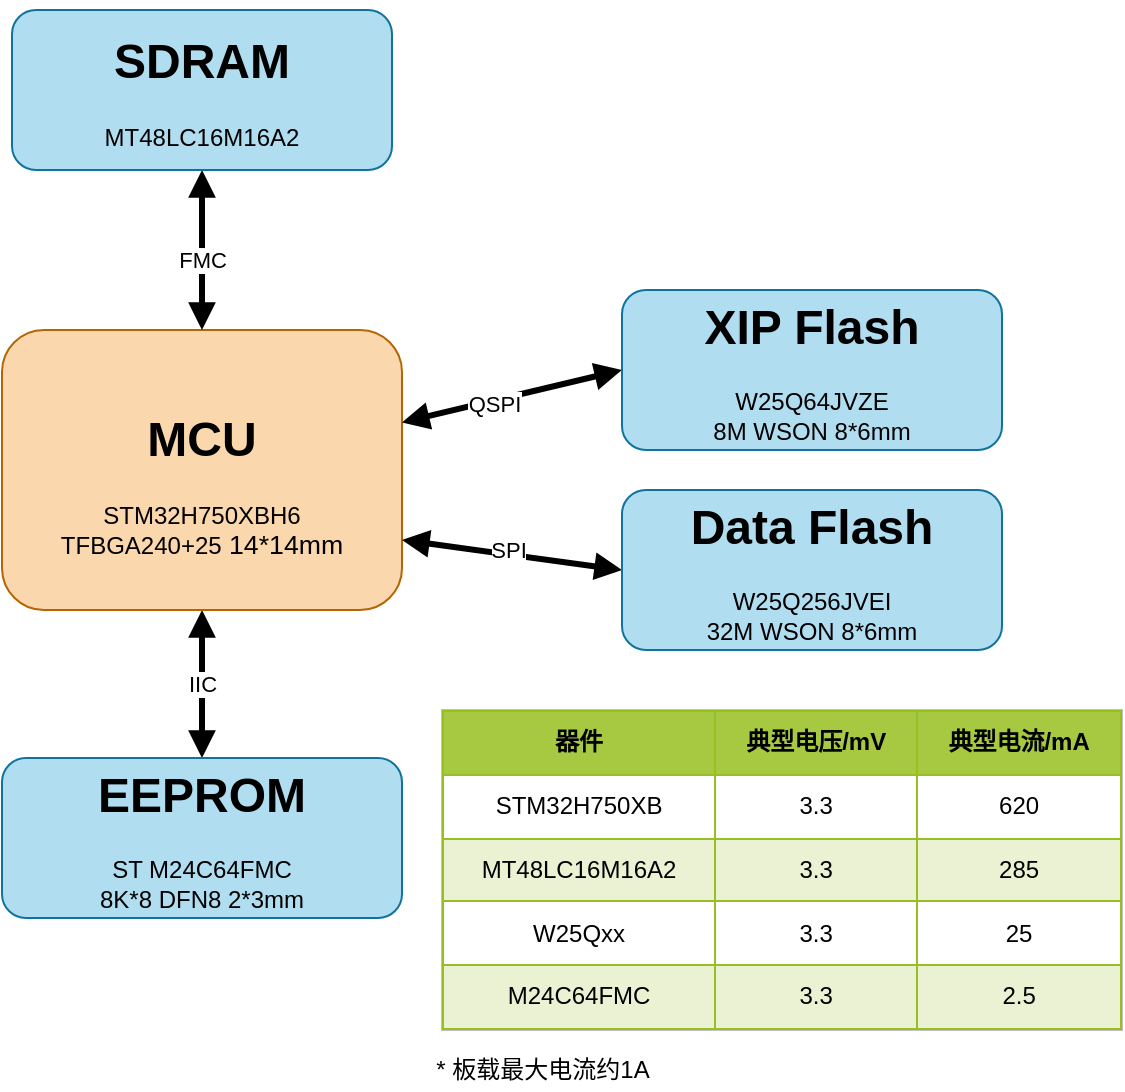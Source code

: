 <mxfile>
    <diagram id="ZI99n7Y424cTxG8msU3U" name="Page-1">
        <mxGraphModel dx="1001" dy="659" grid="1" gridSize="10" guides="1" tooltips="1" connect="1" arrows="1" fold="1" page="1" pageScale="1" pageWidth="1169" pageHeight="827" math="0" shadow="0">
            <root>
                <mxCell id="0"/>
                <mxCell id="1" parent="0"/>
                <mxCell id="33" value="IIC" style="edgeStyle=none;html=1;exitX=0.5;exitY=1;exitDx=0;exitDy=0;entryX=0.5;entryY=0;entryDx=0;entryDy=0;startArrow=block;startFill=1;endArrow=block;endFill=1;strokeWidth=3;" edge="1" parent="1" source="2" target="11">
                    <mxGeometry relative="1" as="geometry"/>
                </mxCell>
                <mxCell id="2" value="&lt;h1&gt;&lt;font color=&quot;#000000&quot;&gt;MCU&lt;/font&gt;&lt;/h1&gt;&lt;div&gt;&lt;font color=&quot;#000000&quot;&gt;STM32H750XBH6&lt;/font&gt;&lt;/div&gt;&lt;div&gt;&lt;font&gt;TFBGA240+25&lt;/font&gt;&lt;span style=&quot;font-size: 10pt&quot;&gt;&amp;nbsp;14*14mm&lt;/span&gt;&lt;font color=&quot;#000000&quot;&gt;&lt;br&gt;&lt;/font&gt;&lt;/div&gt;" style="rounded=1;whiteSpace=wrap;html=1;fillColor=#fad7ac;strokeColor=#b46504;" parent="1" vertex="1">
                    <mxGeometry x="70" y="200" width="200" height="140" as="geometry"/>
                </mxCell>
                <mxCell id="21" style="edgeStyle=none;rounded=0;html=1;exitX=0.5;exitY=1;exitDx=0;exitDy=0;fontColor=#000000;strokeColor=default;entryX=0.5;entryY=0;entryDx=0;entryDy=0;startArrow=block;startFill=1;strokeWidth=3;endArrow=block;endFill=1;" parent="1" source="5" target="2" edge="1">
                    <mxGeometry relative="1" as="geometry">
                        <mxPoint x="170" y="139.783" as="targetPoint"/>
                        <Array as="points">
                            <mxPoint x="170" y="140"/>
                        </Array>
                    </mxGeometry>
                </mxCell>
                <mxCell id="25" value="FMC" style="edgeLabel;html=1;align=center;verticalAlign=middle;resizable=0;points=[];fontColor=#000000;" parent="21" vertex="1" connectable="0">
                    <mxGeometry x="0.125" relative="1" as="geometry">
                        <mxPoint as="offset"/>
                    </mxGeometry>
                </mxCell>
                <mxCell id="5" value="&lt;h1&gt;&lt;font color=&quot;#000000&quot;&gt;SDRAM&lt;/font&gt;&lt;/h1&gt;&lt;font color=&quot;#000000&quot;&gt;MT48LC16M16A2&lt;br&gt;&lt;span style=&quot;font-family: monospace ; font-size: 0px&quot;&gt;%3CmxGraphModel%3E%3Croot%3E%3CmxCell%20id%3D%220%22%2F%3E%3CmxCell%20id%3D%221%22%20parent%3D%220%22%2F%3E%3CmxCell%20id%3D%222%22%20value%3D%22%22%20style%3D%22rounded%3D1%3BwhiteSpace%3Dwrap%3Bhtml%3D1%3B%22%20vertex%3D%221%22%20parent%3D%221%22%3E%3CmxGeometry%20x%3D%22250%22%20y%3D%22130%22%20width%3D%22120%22%20height%3D%2260%22%20as%3D%22geometry%22%2F%3E%3C%2FmxCell%3E%3C%2Froot%3E%3C%2FmxGraphModel%3E&lt;/span&gt;&lt;/font&gt;" style="rounded=1;whiteSpace=wrap;html=1;fillColor=#b1ddf0;strokeColor=#10739e;" parent="1" vertex="1">
                    <mxGeometry x="75" y="40" width="190" height="80" as="geometry"/>
                </mxCell>
                <mxCell id="29" style="edgeStyle=none;html=1;exitX=0;exitY=0.5;exitDx=0;exitDy=0;strokeWidth=3;startArrow=block;startFill=1;endArrow=block;endFill=1;" edge="1" parent="1" source="8" target="2">
                    <mxGeometry relative="1" as="geometry"/>
                </mxCell>
                <mxCell id="31" value="QSPI" style="edgeLabel;html=1;align=center;verticalAlign=middle;resizable=0;points=[];" vertex="1" connectable="0" parent="29">
                    <mxGeometry x="0.178" y="1" relative="1" as="geometry">
                        <mxPoint as="offset"/>
                    </mxGeometry>
                </mxCell>
                <mxCell id="8" value="&lt;h1&gt;&lt;font color=&quot;#000000&quot;&gt;XIP Flash&lt;/font&gt;&lt;/h1&gt;&lt;font color=&quot;#000000&quot;&gt;W25Q64JVZE&lt;br&gt;8M WSON 8*6mm&lt;br&gt;&lt;span style=&quot;font-family: monospace ; font-size: 0px&quot;&gt;%3CmxGraphModel%3E%3Croot%3E%3CmxCell%20id%3D%220%22%2F%3E%3CmxCell%20id%3D%221%22%20parent%3D%220%22%2F%3E%3CmxCell%20id%3D%222%22%20value%3D%22%22%20style%3D%22rounded%3D1%3BwhiteSpace%3Dwrap%3Bhtml%3D1%3B%22%20vertex%3D%221%22%20parent%3D%221%22%3E%3CmxGeometry%20x%3D%22250%22%20y%3D%22130%22%20width%3D%22120%22%20height%3D%2260%22%20as%3D%22geometry%22%2F%3E%3C%2FmxCell%3E%3C%2Froot%3E%3C%2FmxGraphModel%3E&lt;/span&gt;&lt;/font&gt;" style="rounded=1;whiteSpace=wrap;html=1;fillColor=#b1ddf0;strokeColor=#10739e;" parent="1" vertex="1">
                    <mxGeometry x="380" y="180" width="190" height="80" as="geometry"/>
                </mxCell>
                <mxCell id="28" style="edgeStyle=none;html=1;exitX=0;exitY=0.5;exitDx=0;exitDy=0;entryX=1;entryY=0.75;entryDx=0;entryDy=0;strokeWidth=3;startArrow=block;startFill=1;endArrow=block;endFill=1;" edge="1" parent="1" source="9" target="2">
                    <mxGeometry relative="1" as="geometry"/>
                </mxCell>
                <mxCell id="32" value="SPI" style="edgeLabel;html=1;align=center;verticalAlign=middle;resizable=0;points=[];" vertex="1" connectable="0" parent="28">
                    <mxGeometry x="0.046" y="-2" relative="1" as="geometry">
                        <mxPoint as="offset"/>
                    </mxGeometry>
                </mxCell>
                <mxCell id="9" value="&lt;h1&gt;&lt;font color=&quot;#000000&quot;&gt;Data Flash&lt;/font&gt;&lt;/h1&gt;&lt;span style=&quot;color: rgb(0 , 0 , 0)&quot;&gt;W25Q256JVEI&lt;/span&gt;&lt;br style=&quot;color: rgb(0 , 0 , 0)&quot;&gt;&lt;span style=&quot;color: rgb(0 , 0 , 0)&quot;&gt;32M WSON 8*6mm&lt;/span&gt;&lt;br style=&quot;color: rgb(0 , 0 , 0)&quot;&gt;&lt;font color=&quot;#000000&quot;&gt;&lt;span style=&quot;font-family: monospace ; font-size: 0px&quot;&gt;%3CmxGraphModel%3E%3Croot%3E%3CmxCell%20id%3D%220%22%2F%3E%3CmxCell%20id%3D%221%22%20parent%3D%220%22%2F%3E%3CmxCell%20id%3D%222%22%20value%3D%22%22%20style%3D%22rounded%3D1%3BwhiteSpace%3Dwrap%3Bhtml%3D1%3B%22%20vertex%3D%221%22%20parent%3D%221%22%3E%3CmxGeometry%20x%3D%22250%22%20y%3D%22130%22%20width%3D%22120%22%20height%3D%2260%22%20as%3D%22geometry%22%2F%3E%3C%2FmxCell%3E%3C%2Froot%3E%3C%2FmxGraphModel%3E&lt;/span&gt;&lt;/font&gt;" style="rounded=1;whiteSpace=wrap;html=1;fillColor=#b1ddf0;strokeColor=#10739e;" parent="1" vertex="1">
                    <mxGeometry x="380" y="280" width="190" height="80" as="geometry"/>
                </mxCell>
                <mxCell id="10" value="&lt;table border=&quot;1&quot; width=&quot;100%&quot; cellpadding=&quot;4&quot; style=&quot;width: 100% ; height: 100% ; border-collapse: collapse&quot;&gt;&lt;tbody&gt;&lt;tr style=&quot;background-color: rgb(167 , 201 , 66) ; border: 1px solid rgb(152 , 191 , 33)&quot;&gt;&lt;th&gt;器件&lt;/th&gt;&lt;th&gt;典型电压/mV&lt;/th&gt;&lt;th&gt;典型电流/mA&lt;/th&gt;&lt;/tr&gt;&lt;tr style=&quot;border: 1px solid #98bf21&quot;&gt;&lt;td&gt;&lt;span&gt;STM32H750XB&lt;/span&gt;&lt;/td&gt;&lt;td&gt;3.3&lt;/td&gt;&lt;td&gt;620&lt;/td&gt;&lt;/tr&gt;&lt;tr style=&quot;background-color: #eaf2d3 ; border: 1px solid #98bf21&quot;&gt;&lt;td&gt;MT48LC16M16A2&lt;/td&gt;&lt;td&gt;3.3&lt;/td&gt;&lt;td&gt;285&lt;/td&gt;&lt;/tr&gt;&lt;tr style=&quot;border: 1px solid #98bf21&quot;&gt;&lt;td&gt;&lt;span&gt;W25Qxx&lt;/span&gt;&lt;/td&gt;&lt;td&gt;3.3&lt;/td&gt;&lt;td&gt;25&lt;/td&gt;&lt;/tr&gt;&lt;tr style=&quot;background-color: #eaf2d3 ; border: 1px solid #98bf21&quot;&gt;&lt;td&gt;M24C64FMC&lt;/td&gt;&lt;td&gt;3.3&lt;/td&gt;&lt;td&gt;2.5&lt;/td&gt;&lt;/tr&gt;&lt;/tbody&gt;&lt;/table&gt;" style="text;html=1;strokeColor=#c0c0c0;fillColor=#ffffff;overflow=fill;rounded=0;align=center;fontColor=#000000;direction=east;container=0;" parent="1" vertex="1">
                    <mxGeometry x="290" y="390" width="340" height="160" as="geometry">
                        <mxRectangle x="690" y="414" width="310" height="120" as="alternateBounds"/>
                    </mxGeometry>
                </mxCell>
                <mxCell id="11" value="&lt;h1&gt;&lt;font color=&quot;#000000&quot;&gt;EEPROM&lt;/font&gt;&lt;/h1&gt;&lt;div&gt;&lt;font color=&quot;#000000&quot;&gt;ST M24C64FMC&lt;/font&gt;&lt;/div&gt;&lt;div&gt;&lt;font color=&quot;#000000&quot;&gt;8K*8 DFN8 2*3mm&lt;/font&gt;&lt;/div&gt;&lt;div&gt;&lt;font color=&quot;#000000&quot;&gt;&lt;br&gt;&lt;/font&gt;&lt;/div&gt;" style="rounded=1;whiteSpace=wrap;html=1;fillColor=#b1ddf0;strokeColor=#10739e;" parent="1" vertex="1">
                    <mxGeometry x="70" y="414" width="200" height="80" as="geometry"/>
                </mxCell>
                <mxCell id="58" value="* 板载最大电流约1A" style="text;html=1;align=center;verticalAlign=middle;resizable=0;points=[];autosize=1;strokeColor=none;fillColor=none;fontSize=12;fontFamily=Helvetica;fontColor=#000000;" vertex="1" parent="1">
                    <mxGeometry x="280" y="560" width="120" height="20" as="geometry"/>
                </mxCell>
            </root>
        </mxGraphModel>
    </diagram>
</mxfile>